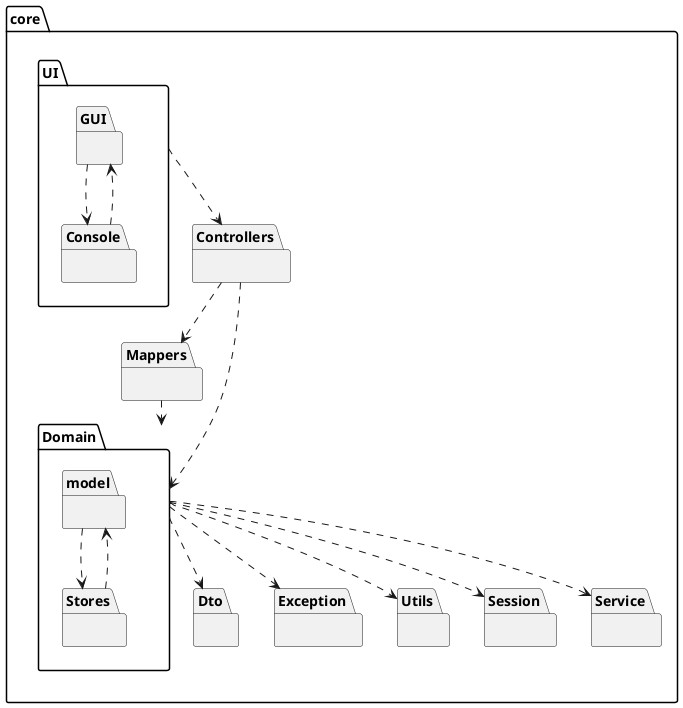 @startuml PackageDiagram
package core {
    package Controllers {}
    package UI {
        package GUI {}
        package Console {}
    }
    package Domain {
        package model {}
        package Stores {}
    }
    package Dto {}
    package Mappers {}
    package Exception {}
    package Utils {}
    package Session {}
    package Service {}
}

Stores ..> model
model ..> Stores

Controllers ..> Mappers
Controllers ..> Domain

UI ..> Controllers

Domain ..> Dto
Domain ..> Utils
Domain ..> Exception
Domain ..> Service
Domain ..> Session

Mappers ..> Domain

GUI ..> Console
Console ..> GUI


@enduml